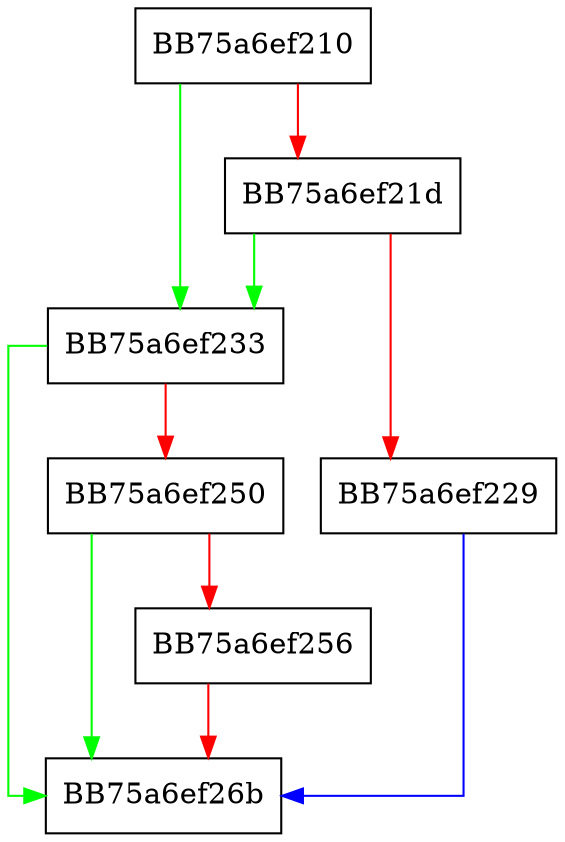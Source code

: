 digraph DlpDefaultClipboardSettingsEnd {
  node [shape="box"];
  graph [splines=ortho];
  BB75a6ef210 -> BB75a6ef233 [color="green"];
  BB75a6ef210 -> BB75a6ef21d [color="red"];
  BB75a6ef21d -> BB75a6ef233 [color="green"];
  BB75a6ef21d -> BB75a6ef229 [color="red"];
  BB75a6ef229 -> BB75a6ef26b [color="blue"];
  BB75a6ef233 -> BB75a6ef26b [color="green"];
  BB75a6ef233 -> BB75a6ef250 [color="red"];
  BB75a6ef250 -> BB75a6ef26b [color="green"];
  BB75a6ef250 -> BB75a6ef256 [color="red"];
  BB75a6ef256 -> BB75a6ef26b [color="red"];
}